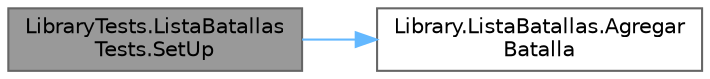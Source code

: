digraph "LibraryTests.ListaBatallasTests.SetUp"
{
 // INTERACTIVE_SVG=YES
 // LATEX_PDF_SIZE
  bgcolor="transparent";
  edge [fontname=Helvetica,fontsize=10,labelfontname=Helvetica,labelfontsize=10];
  node [fontname=Helvetica,fontsize=10,shape=box,height=0.2,width=0.4];
  rankdir="LR";
  Node1 [id="Node000001",label="LibraryTests.ListaBatallas\lTests.SetUp",height=0.2,width=0.4,color="gray40", fillcolor="grey60", style="filled", fontcolor="black",tooltip="En este SetUp instanciamos objetos que necesitaremos para testear esta clase."];
  Node1 -> Node2 [id="edge1_Node000001_Node000002",color="steelblue1",style="solid",tooltip=" "];
  Node2 [id="Node000002",label="Library.ListaBatallas.Agregar\lBatalla",height=0.2,width=0.4,color="grey40", fillcolor="white", style="filled",URL="$classLibrary_1_1ListaBatallas.html#a394572e2350c98e9c3f81347bf1edf62",tooltip="Crea una nueva batalla entre dos jugadores."];
}
